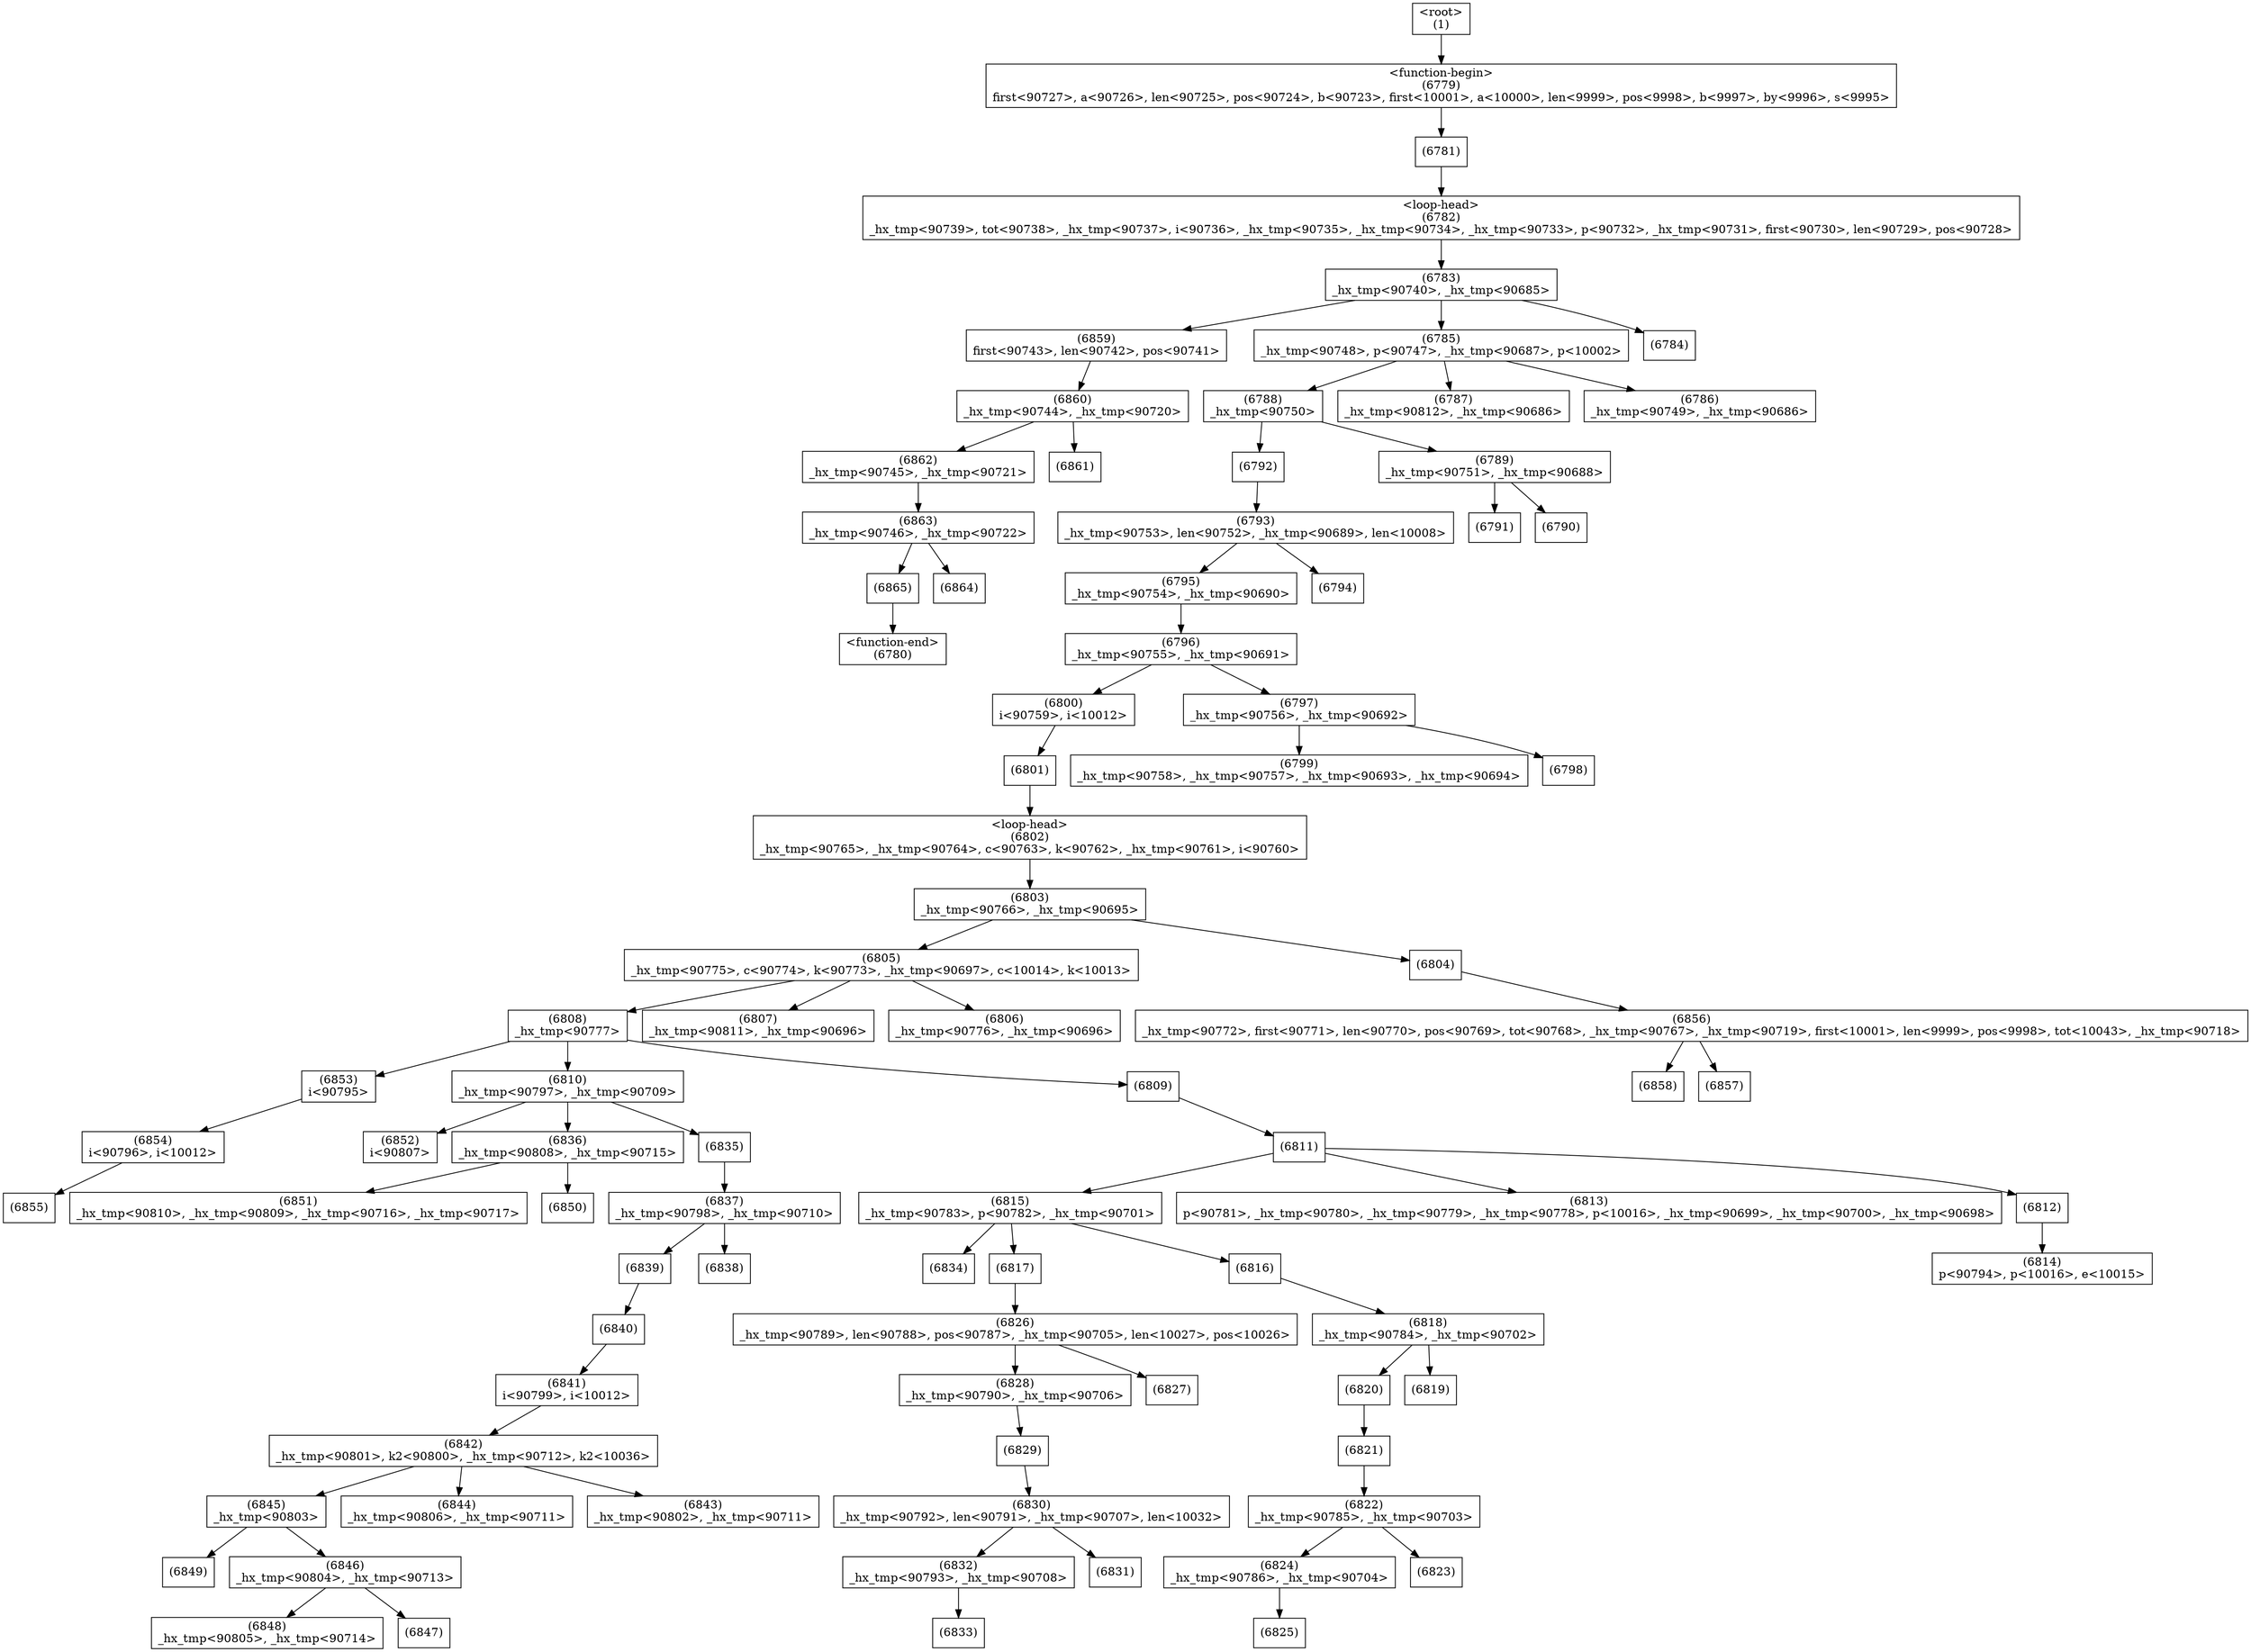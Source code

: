 digraph graphname {
n6865 [shape=box,label="(6865)"];
n6865 -> n6780;
n6864 [shape=box,label="(6864)"];
n6863 [shape=box,label="(6863)\n_hx_tmp<90746>, _hx_tmp<90722>"];
n6863 -> n6864;
n6863 -> n6865;
n6862 [shape=box,label="(6862)\n_hx_tmp<90745>, _hx_tmp<90721>"];
n6862 -> n6863;
n6861 [shape=box,label="(6861)"];
n6860 [shape=box,label="(6860)\n_hx_tmp<90744>, _hx_tmp<90720>"];
n6860 -> n6861;
n6860 -> n6862;
n6859 [shape=box,label="(6859)\nfirst<90743>, len<90742>, pos<90741>"];
n6859 -> n6860;
n6858 [shape=box,label="(6858)"];
n6857 [shape=box,label="(6857)"];
n6856 [shape=box,label="(6856)\n_hx_tmp<90772>, first<90771>, len<90770>, pos<90769>, tot<90768>, _hx_tmp<90767>, _hx_tmp<90719>, first<10001>, len<9999>, pos<9998>, tot<10043>, _hx_tmp<90718>"];
n6856 -> n6857;
n6856 -> n6858;
n6855 [shape=box,label="(6855)"];
n6854 [shape=box,label="(6854)\ni<90796>, i<10012>"];
n6854 -> n6855;
n6853 [shape=box,label="(6853)\ni<90795>"];
n6853 -> n6854;
n6852 [shape=box,label="(6852)\ni<90807>"];
n6851 [shape=box,label="(6851)\n_hx_tmp<90810>, _hx_tmp<90809>, _hx_tmp<90716>, _hx_tmp<90717>"];
n6850 [shape=box,label="(6850)"];
n6849 [shape=box,label="(6849)"];
n6848 [shape=box,label="(6848)\n_hx_tmp<90805>, _hx_tmp<90714>"];
n6847 [shape=box,label="(6847)"];
n6846 [shape=box,label="(6846)\n_hx_tmp<90804>, _hx_tmp<90713>"];
n6846 -> n6847;
n6846 -> n6848;
n6845 [shape=box,label="(6845)\n_hx_tmp<90803>"];
n6845 -> n6846;
n6845 -> n6849;
n6844 [shape=box,label="(6844)\n_hx_tmp<90806>, _hx_tmp<90711>"];
n6843 [shape=box,label="(6843)\n_hx_tmp<90802>, _hx_tmp<90711>"];
n6842 [shape=box,label="(6842)\n_hx_tmp<90801>, k2<90800>, _hx_tmp<90712>, k2<10036>"];
n6842 -> n6843;
n6842 -> n6845;
n6842 -> n6844;
n6841 [shape=box,label="(6841)\ni<90799>, i<10012>"];
n6841 -> n6842;
n6840 [shape=box,label="(6840)"];
n6840 -> n6841;
n6839 [shape=box,label="(6839)"];
n6839 -> n6840;
n6838 [shape=box,label="(6838)"];
n6837 [shape=box,label="(6837)\n_hx_tmp<90798>, _hx_tmp<90710>"];
n6837 -> n6838;
n6837 -> n6839;
n6836 [shape=box,label="(6836)\n_hx_tmp<90808>, _hx_tmp<90715>"];
n6836 -> n6850;
n6836 -> n6851;
n6835 [shape=box,label="(6835)"];
n6835 -> n6837;
n6834 [shape=box,label="(6834)"];
n6833 [shape=box,label="(6833)"];
n6832 [shape=box,label="(6832)\n_hx_tmp<90793>, _hx_tmp<90708>"];
n6832 -> n6833;
n6831 [shape=box,label="(6831)"];
n6830 [shape=box,label="(6830)\n_hx_tmp<90792>, len<90791>, _hx_tmp<90707>, len<10032>"];
n6830 -> n6831;
n6830 -> n6832;
n6829 [shape=box,label="(6829)"];
n6829 -> n6830;
n6828 [shape=box,label="(6828)\n_hx_tmp<90790>, _hx_tmp<90706>"];
n6828 -> n6829;
n6827 [shape=box,label="(6827)"];
n6826 [shape=box,label="(6826)\n_hx_tmp<90789>, len<90788>, pos<90787>, _hx_tmp<90705>, len<10027>, pos<10026>"];
n6826 -> n6827;
n6826 -> n6828;
n6825 [shape=box,label="(6825)"];
n6824 [shape=box,label="(6824)\n_hx_tmp<90786>, _hx_tmp<90704>"];
n6824 -> n6825;
n6823 [shape=box,label="(6823)"];
n6822 [shape=box,label="(6822)\n_hx_tmp<90785>, _hx_tmp<90703>"];
n6822 -> n6823;
n6822 -> n6824;
n6821 [shape=box,label="(6821)"];
n6821 -> n6822;
n6820 [shape=box,label="(6820)"];
n6820 -> n6821;
n6819 [shape=box,label="(6819)"];
n6818 [shape=box,label="(6818)\n_hx_tmp<90784>, _hx_tmp<90702>"];
n6818 -> n6819;
n6818 -> n6820;
n6817 [shape=box,label="(6817)"];
n6817 -> n6826;
n6816 [shape=box,label="(6816)"];
n6816 -> n6818;
n6815 [shape=box,label="(6815)\n_hx_tmp<90783>, p<90782>, _hx_tmp<90701>"];
n6815 -> n6816;
n6815 -> n6834;
n6815 -> n6817;
n6814 [shape=box,label="(6814)\np<90794>, p<10016>, e<10015>"];
n6813 [shape=box,label="(6813)\np<90781>, _hx_tmp<90780>, _hx_tmp<90779>, _hx_tmp<90778>, p<10016>, _hx_tmp<90699>, _hx_tmp<90700>, _hx_tmp<90698>"];
n6812 [shape=box,label="(6812)"];
n6812 -> n6814;
n6811 [shape=box,label="(6811)"];
n6811 -> n6813;
n6811 -> n6815;
n6811 -> n6812;
n6810 [shape=box,label="(6810)\n_hx_tmp<90797>, _hx_tmp<90709>"];
n6810 -> n6835;
n6810 -> n6852;
n6810 -> n6836;
n6809 [shape=box,label="(6809)"];
n6809 -> n6811;
n6808 [shape=box,label="(6808)\n_hx_tmp<90777>"];
n6808 -> n6809;
n6808 -> n6853;
n6808 -> n6810;
n6807 [shape=box,label="(6807)\n_hx_tmp<90811>, _hx_tmp<90696>"];
n6806 [shape=box,label="(6806)\n_hx_tmp<90776>, _hx_tmp<90696>"];
n6805 [shape=box,label="(6805)\n_hx_tmp<90775>, c<90774>, k<90773>, _hx_tmp<90697>, c<10014>, k<10013>"];
n6805 -> n6806;
n6805 -> n6808;
n6805 -> n6807;
n6804 [shape=box,label="(6804)"];
n6804 -> n6856;
n6803 [shape=box,label="(6803)\n_hx_tmp<90766>, _hx_tmp<90695>"];
n6803 -> n6804;
n6803 -> n6805;
n6802 [shape=box,label="<loop-head>
(6802)\n_hx_tmp<90765>, _hx_tmp<90764>, c<90763>, k<90762>, _hx_tmp<90761>, i<90760>"];
n6802 -> n6803;
n6801 [shape=box,label="(6801)"];
n6801 -> n6802;
n6800 [shape=box,label="(6800)\ni<90759>, i<10012>"];
n6800 -> n6801;
n6799 [shape=box,label="(6799)\n_hx_tmp<90758>, _hx_tmp<90757>, _hx_tmp<90693>, _hx_tmp<90694>"];
n6798 [shape=box,label="(6798)"];
n6797 [shape=box,label="(6797)\n_hx_tmp<90756>, _hx_tmp<90692>"];
n6797 -> n6798;
n6797 -> n6799;
n6796 [shape=box,label="(6796)\n_hx_tmp<90755>, _hx_tmp<90691>"];
n6796 -> n6797;
n6796 -> n6800;
n6795 [shape=box,label="(6795)\n_hx_tmp<90754>, _hx_tmp<90690>"];
n6795 -> n6796;
n6794 [shape=box,label="(6794)"];
n6793 [shape=box,label="(6793)\n_hx_tmp<90753>, len<90752>, _hx_tmp<90689>, len<10008>"];
n6793 -> n6794;
n6793 -> n6795;
n6792 [shape=box,label="(6792)"];
n6792 -> n6793;
n6791 [shape=box,label="(6791)"];
n6790 [shape=box,label="(6790)"];
n6789 [shape=box,label="(6789)\n_hx_tmp<90751>, _hx_tmp<90688>"];
n6789 -> n6790;
n6789 -> n6791;
n6788 [shape=box,label="(6788)\n_hx_tmp<90750>"];
n6788 -> n6789;
n6788 -> n6792;
n6787 [shape=box,label="(6787)\n_hx_tmp<90812>, _hx_tmp<90686>"];
n6786 [shape=box,label="(6786)\n_hx_tmp<90749>, _hx_tmp<90686>"];
n6785 [shape=box,label="(6785)\n_hx_tmp<90748>, p<90747>, _hx_tmp<90687>, p<10002>"];
n6785 -> n6786;
n6785 -> n6788;
n6785 -> n6787;
n6784 [shape=box,label="(6784)"];
n6783 [shape=box,label="(6783)\n_hx_tmp<90740>, _hx_tmp<90685>"];
n6783 -> n6784;
n6783 -> n6859;
n6783 -> n6785;
n6782 [shape=box,label="<loop-head>
(6782)\n_hx_tmp<90739>, tot<90738>, _hx_tmp<90737>, i<90736>, _hx_tmp<90735>, _hx_tmp<90734>, _hx_tmp<90733>, p<90732>, _hx_tmp<90731>, first<90730>, len<90729>, pos<90728>"];
n6782 -> n6783;
n6781 [shape=box,label="(6781)"];
n6781 -> n6782;
n6780 [shape=box,label="<function-end>
(6780)"];
n6779 [shape=box,label="<function-begin>
(6779)\nfirst<90727>, a<90726>, len<90725>, pos<90724>, b<90723>, first<10001>, a<10000>, len<9999>, pos<9998>, b<9997>, by<9996>, s<9995>"];
n6779 -> n6781;
n1 [shape=box,label="<root>
(1)"];
n1 -> n6779;
}
